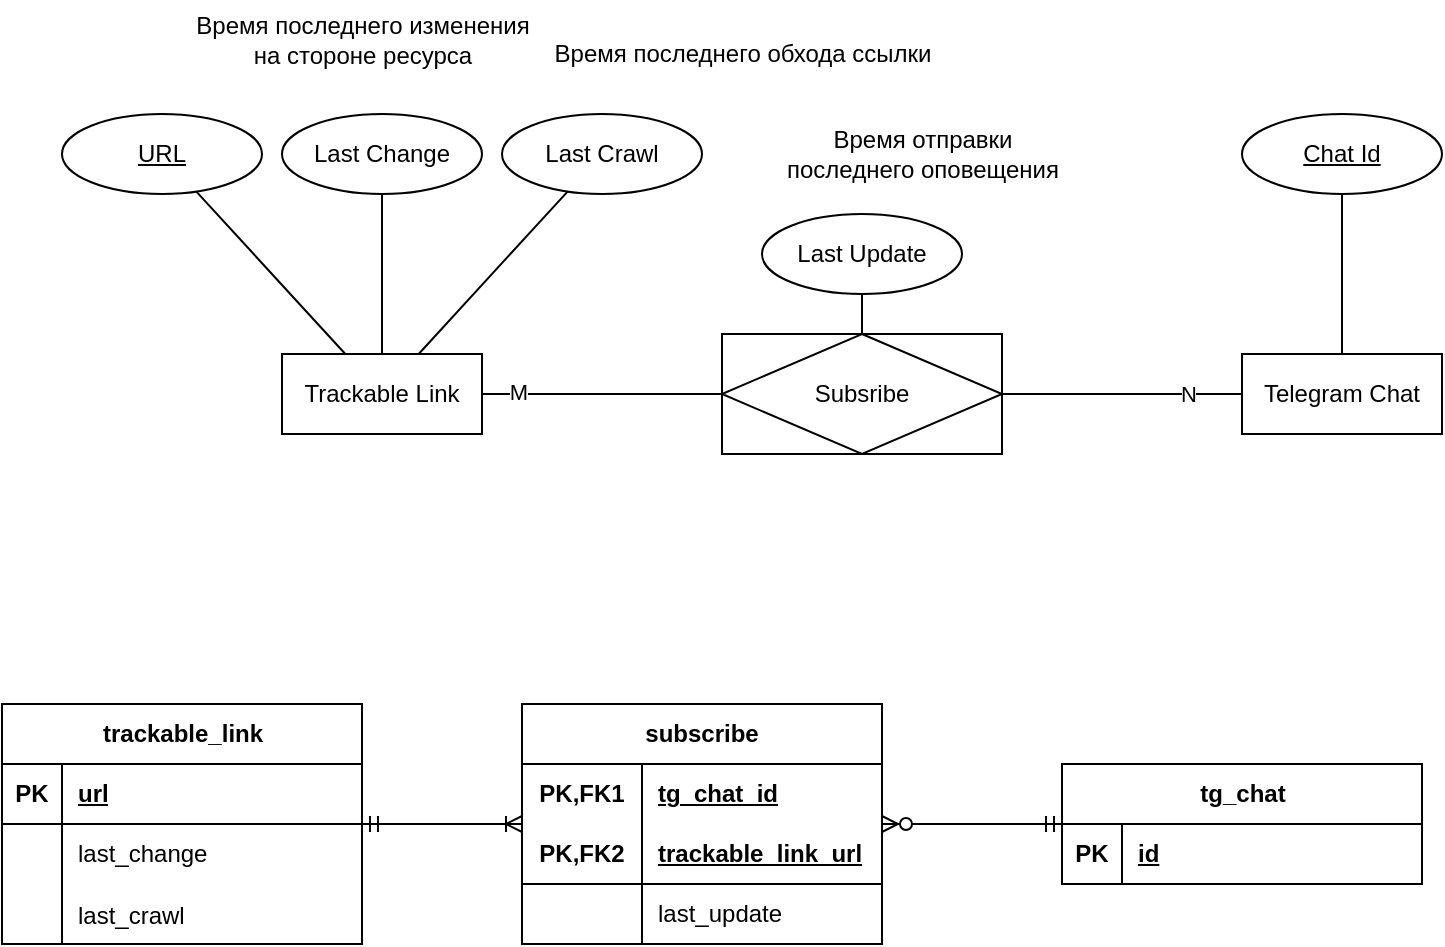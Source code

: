 <mxfile version="24.0.2" type="device">
  <diagram name="Страница — 1" id="XJs-6eg_Jc6ngkVLYer3">
    <mxGraphModel dx="1647" dy="848" grid="1" gridSize="10" guides="1" tooltips="1" connect="1" arrows="1" fold="1" page="1" pageScale="1" pageWidth="827" pageHeight="1169" math="0" shadow="0">
      <root>
        <mxCell id="0" />
        <mxCell id="1" parent="0" />
        <mxCell id="b1G6ZlxfaW0F-zb-xRLI-9" value="Subsribe" style="shape=associativeEntity;whiteSpace=wrap;html=1;align=center;" parent="1" vertex="1">
          <mxGeometry x="440" y="170" width="140" height="60" as="geometry" />
        </mxCell>
        <mxCell id="b1G6ZlxfaW0F-zb-xRLI-11" value="Last Change" style="ellipse;whiteSpace=wrap;html=1;align=center;" parent="1" vertex="1">
          <mxGeometry x="220" y="60" width="100" height="40" as="geometry" />
        </mxCell>
        <mxCell id="b1G6ZlxfaW0F-zb-xRLI-12" value="Trackable Link" style="whiteSpace=wrap;html=1;align=center;" parent="1" vertex="1">
          <mxGeometry x="220" y="180" width="100" height="40" as="geometry" />
        </mxCell>
        <mxCell id="b1G6ZlxfaW0F-zb-xRLI-13" value="Telegram Chat" style="whiteSpace=wrap;html=1;align=center;" parent="1" vertex="1">
          <mxGeometry x="700" y="180" width="100" height="40" as="geometry" />
        </mxCell>
        <mxCell id="b1G6ZlxfaW0F-zb-xRLI-14" value="Chat Id" style="ellipse;whiteSpace=wrap;html=1;align=center;fontStyle=4;" parent="1" vertex="1">
          <mxGeometry x="700" y="60" width="100" height="40" as="geometry" />
        </mxCell>
        <mxCell id="b1G6ZlxfaW0F-zb-xRLI-16" value="" style="endArrow=none;html=1;rounded=0;" parent="1" source="b1G6ZlxfaW0F-zb-xRLI-11" target="b1G6ZlxfaW0F-zb-xRLI-12" edge="1">
          <mxGeometry relative="1" as="geometry">
            <mxPoint x="260" y="340" as="sourcePoint" />
            <mxPoint x="420" y="340" as="targetPoint" />
          </mxGeometry>
        </mxCell>
        <mxCell id="b1G6ZlxfaW0F-zb-xRLI-17" value="" style="endArrow=none;html=1;rounded=0;" parent="1" source="b1G6ZlxfaW0F-zb-xRLI-12" target="b1G6ZlxfaW0F-zb-xRLI-9" edge="1">
          <mxGeometry relative="1" as="geometry">
            <mxPoint x="430" y="370" as="sourcePoint" />
            <mxPoint x="590" y="370" as="targetPoint" />
          </mxGeometry>
        </mxCell>
        <mxCell id="b1G6ZlxfaW0F-zb-xRLI-21" value="M" style="edgeLabel;html=1;align=center;verticalAlign=middle;resizable=0;points=[];" parent="b1G6ZlxfaW0F-zb-xRLI-17" vertex="1" connectable="0">
          <mxGeometry x="-0.703" y="1" relative="1" as="geometry">
            <mxPoint as="offset" />
          </mxGeometry>
        </mxCell>
        <mxCell id="b1G6ZlxfaW0F-zb-xRLI-18" value="" style="endArrow=none;html=1;rounded=0;" parent="1" source="b1G6ZlxfaW0F-zb-xRLI-9" target="b1G6ZlxfaW0F-zb-xRLI-13" edge="1">
          <mxGeometry relative="1" as="geometry">
            <mxPoint x="580" y="320" as="sourcePoint" />
            <mxPoint x="740" y="320" as="targetPoint" />
          </mxGeometry>
        </mxCell>
        <mxCell id="b1G6ZlxfaW0F-zb-xRLI-20" value="N" style="edgeLabel;html=1;align=center;verticalAlign=middle;resizable=0;points=[];" parent="b1G6ZlxfaW0F-zb-xRLI-18" vertex="1" connectable="0">
          <mxGeometry x="0.518" y="1" relative="1" as="geometry">
            <mxPoint x="2" y="1" as="offset" />
          </mxGeometry>
        </mxCell>
        <mxCell id="b1G6ZlxfaW0F-zb-xRLI-19" value="" style="endArrow=none;html=1;rounded=0;" parent="1" source="b1G6ZlxfaW0F-zb-xRLI-14" target="b1G6ZlxfaW0F-zb-xRLI-13" edge="1">
          <mxGeometry relative="1" as="geometry">
            <mxPoint x="740" y="400" as="sourcePoint" />
            <mxPoint x="900" y="400" as="targetPoint" />
          </mxGeometry>
        </mxCell>
        <mxCell id="b1G6ZlxfaW0F-zb-xRLI-22" value="Last Update" style="ellipse;whiteSpace=wrap;html=1;align=center;" parent="1" vertex="1">
          <mxGeometry x="460" y="110" width="100" height="40" as="geometry" />
        </mxCell>
        <mxCell id="b1G6ZlxfaW0F-zb-xRLI-23" value="" style="endArrow=none;html=1;rounded=0;" parent="1" source="b1G6ZlxfaW0F-zb-xRLI-22" target="b1G6ZlxfaW0F-zb-xRLI-9" edge="1">
          <mxGeometry relative="1" as="geometry">
            <mxPoint x="480" y="270" as="sourcePoint" />
            <mxPoint x="640" y="270" as="targetPoint" />
          </mxGeometry>
        </mxCell>
        <mxCell id="b1G6ZlxfaW0F-zb-xRLI-24" value="URL" style="ellipse;whiteSpace=wrap;html=1;align=center;fontStyle=4;" parent="1" vertex="1">
          <mxGeometry x="110" y="60" width="100" height="40" as="geometry" />
        </mxCell>
        <mxCell id="b1G6ZlxfaW0F-zb-xRLI-25" value="" style="endArrow=none;html=1;rounded=0;" parent="1" source="b1G6ZlxfaW0F-zb-xRLI-24" target="b1G6ZlxfaW0F-zb-xRLI-12" edge="1">
          <mxGeometry relative="1" as="geometry">
            <mxPoint x="130" y="290" as="sourcePoint" />
            <mxPoint x="290" y="290" as="targetPoint" />
          </mxGeometry>
        </mxCell>
        <mxCell id="b1G6ZlxfaW0F-zb-xRLI-26" value="tg_chat" style="shape=table;startSize=30;container=1;collapsible=1;childLayout=tableLayout;fixedRows=1;rowLines=0;fontStyle=1;align=center;resizeLast=1;html=1;" parent="1" vertex="1">
          <mxGeometry x="610" y="385" width="180" height="60" as="geometry" />
        </mxCell>
        <mxCell id="b1G6ZlxfaW0F-zb-xRLI-27" value="" style="shape=tableRow;horizontal=0;startSize=0;swimlaneHead=0;swimlaneBody=0;fillColor=none;collapsible=0;dropTarget=0;points=[[0,0.5],[1,0.5]];portConstraint=eastwest;top=0;left=0;right=0;bottom=1;" parent="b1G6ZlxfaW0F-zb-xRLI-26" vertex="1">
          <mxGeometry y="30" width="180" height="30" as="geometry" />
        </mxCell>
        <mxCell id="b1G6ZlxfaW0F-zb-xRLI-28" value="PK" style="shape=partialRectangle;connectable=0;fillColor=none;top=0;left=0;bottom=0;right=0;fontStyle=1;overflow=hidden;whiteSpace=wrap;html=1;" parent="b1G6ZlxfaW0F-zb-xRLI-27" vertex="1">
          <mxGeometry width="30" height="30" as="geometry">
            <mxRectangle width="30" height="30" as="alternateBounds" />
          </mxGeometry>
        </mxCell>
        <mxCell id="b1G6ZlxfaW0F-zb-xRLI-29" value="id" style="shape=partialRectangle;connectable=0;fillColor=none;top=0;left=0;bottom=0;right=0;align=left;spacingLeft=6;fontStyle=5;overflow=hidden;whiteSpace=wrap;html=1;" parent="b1G6ZlxfaW0F-zb-xRLI-27" vertex="1">
          <mxGeometry x="30" width="150" height="30" as="geometry">
            <mxRectangle width="150" height="30" as="alternateBounds" />
          </mxGeometry>
        </mxCell>
        <mxCell id="b1G6ZlxfaW0F-zb-xRLI-42" value="trackable_link" style="shape=table;startSize=30;container=1;collapsible=1;childLayout=tableLayout;fixedRows=1;rowLines=0;fontStyle=1;align=center;resizeLast=1;html=1;" parent="1" vertex="1">
          <mxGeometry x="80" y="355" width="180" height="120" as="geometry" />
        </mxCell>
        <mxCell id="b1G6ZlxfaW0F-zb-xRLI-43" value="" style="shape=tableRow;horizontal=0;startSize=0;swimlaneHead=0;swimlaneBody=0;fillColor=none;collapsible=0;dropTarget=0;points=[[0,0.5],[1,0.5]];portConstraint=eastwest;top=0;left=0;right=0;bottom=1;" parent="b1G6ZlxfaW0F-zb-xRLI-42" vertex="1">
          <mxGeometry y="30" width="180" height="30" as="geometry" />
        </mxCell>
        <mxCell id="b1G6ZlxfaW0F-zb-xRLI-44" value="PK" style="shape=partialRectangle;connectable=0;fillColor=none;top=0;left=0;bottom=0;right=0;fontStyle=1;overflow=hidden;whiteSpace=wrap;html=1;" parent="b1G6ZlxfaW0F-zb-xRLI-43" vertex="1">
          <mxGeometry width="30" height="30" as="geometry">
            <mxRectangle width="30" height="30" as="alternateBounds" />
          </mxGeometry>
        </mxCell>
        <mxCell id="b1G6ZlxfaW0F-zb-xRLI-45" value="url" style="shape=partialRectangle;connectable=0;fillColor=none;top=0;left=0;bottom=0;right=0;align=left;spacingLeft=6;fontStyle=5;overflow=hidden;whiteSpace=wrap;html=1;" parent="b1G6ZlxfaW0F-zb-xRLI-43" vertex="1">
          <mxGeometry x="30" width="150" height="30" as="geometry">
            <mxRectangle width="150" height="30" as="alternateBounds" />
          </mxGeometry>
        </mxCell>
        <mxCell id="b1G6ZlxfaW0F-zb-xRLI-46" value="" style="shape=tableRow;horizontal=0;startSize=0;swimlaneHead=0;swimlaneBody=0;fillColor=none;collapsible=0;dropTarget=0;points=[[0,0.5],[1,0.5]];portConstraint=eastwest;top=0;left=0;right=0;bottom=0;" parent="b1G6ZlxfaW0F-zb-xRLI-42" vertex="1">
          <mxGeometry y="60" width="180" height="30" as="geometry" />
        </mxCell>
        <mxCell id="b1G6ZlxfaW0F-zb-xRLI-47" value="" style="shape=partialRectangle;connectable=0;fillColor=none;top=0;left=0;bottom=0;right=0;editable=1;overflow=hidden;whiteSpace=wrap;html=1;" parent="b1G6ZlxfaW0F-zb-xRLI-46" vertex="1">
          <mxGeometry width="30" height="30" as="geometry">
            <mxRectangle width="30" height="30" as="alternateBounds" />
          </mxGeometry>
        </mxCell>
        <mxCell id="b1G6ZlxfaW0F-zb-xRLI-48" value="last_change" style="shape=partialRectangle;connectable=0;fillColor=none;top=0;left=0;bottom=0;right=0;align=left;spacingLeft=6;overflow=hidden;whiteSpace=wrap;html=1;" parent="b1G6ZlxfaW0F-zb-xRLI-46" vertex="1">
          <mxGeometry x="30" width="150" height="30" as="geometry">
            <mxRectangle width="150" height="30" as="alternateBounds" />
          </mxGeometry>
        </mxCell>
        <mxCell id="v6ymejaS9993aOVrlkUt-8" value="" style="shape=tableRow;horizontal=0;startSize=0;swimlaneHead=0;swimlaneBody=0;fillColor=none;collapsible=0;dropTarget=0;points=[[0,0.5],[1,0.5]];portConstraint=eastwest;top=0;left=0;right=0;bottom=0;" vertex="1" parent="b1G6ZlxfaW0F-zb-xRLI-42">
          <mxGeometry y="90" width="180" height="30" as="geometry" />
        </mxCell>
        <mxCell id="v6ymejaS9993aOVrlkUt-9" value="" style="shape=partialRectangle;connectable=0;fillColor=none;top=0;left=0;bottom=0;right=0;editable=1;overflow=hidden;" vertex="1" parent="v6ymejaS9993aOVrlkUt-8">
          <mxGeometry width="30" height="30" as="geometry">
            <mxRectangle width="30" height="30" as="alternateBounds" />
          </mxGeometry>
        </mxCell>
        <mxCell id="v6ymejaS9993aOVrlkUt-10" value="last_crawl" style="shape=partialRectangle;connectable=0;fillColor=none;top=0;left=0;bottom=0;right=0;align=left;spacingLeft=6;overflow=hidden;" vertex="1" parent="v6ymejaS9993aOVrlkUt-8">
          <mxGeometry x="30" width="150" height="30" as="geometry">
            <mxRectangle width="150" height="30" as="alternateBounds" />
          </mxGeometry>
        </mxCell>
        <mxCell id="b1G6ZlxfaW0F-zb-xRLI-55" value="subscribe" style="shape=table;startSize=30;container=1;collapsible=1;childLayout=tableLayout;fixedRows=1;rowLines=0;fontStyle=1;align=center;resizeLast=1;html=1;whiteSpace=wrap;" parent="1" vertex="1">
          <mxGeometry x="340" y="355" width="180" height="120" as="geometry" />
        </mxCell>
        <mxCell id="b1G6ZlxfaW0F-zb-xRLI-56" value="" style="shape=tableRow;horizontal=0;startSize=0;swimlaneHead=0;swimlaneBody=0;fillColor=none;collapsible=0;dropTarget=0;points=[[0,0.5],[1,0.5]];portConstraint=eastwest;top=0;left=0;right=0;bottom=0;html=1;" parent="b1G6ZlxfaW0F-zb-xRLI-55" vertex="1">
          <mxGeometry y="30" width="180" height="30" as="geometry" />
        </mxCell>
        <mxCell id="b1G6ZlxfaW0F-zb-xRLI-57" value="PK,FK1" style="shape=partialRectangle;connectable=0;fillColor=none;top=0;left=0;bottom=0;right=0;fontStyle=1;overflow=hidden;html=1;whiteSpace=wrap;" parent="b1G6ZlxfaW0F-zb-xRLI-56" vertex="1">
          <mxGeometry width="60" height="30" as="geometry">
            <mxRectangle width="60" height="30" as="alternateBounds" />
          </mxGeometry>
        </mxCell>
        <mxCell id="b1G6ZlxfaW0F-zb-xRLI-58" value="tg_chat_id" style="shape=partialRectangle;connectable=0;fillColor=none;top=0;left=0;bottom=0;right=0;align=left;spacingLeft=6;fontStyle=5;overflow=hidden;html=1;whiteSpace=wrap;" parent="b1G6ZlxfaW0F-zb-xRLI-56" vertex="1">
          <mxGeometry x="60" width="120" height="30" as="geometry">
            <mxRectangle width="120" height="30" as="alternateBounds" />
          </mxGeometry>
        </mxCell>
        <mxCell id="b1G6ZlxfaW0F-zb-xRLI-59" value="" style="shape=tableRow;horizontal=0;startSize=0;swimlaneHead=0;swimlaneBody=0;fillColor=none;collapsible=0;dropTarget=0;points=[[0,0.5],[1,0.5]];portConstraint=eastwest;top=0;left=0;right=0;bottom=1;html=1;" parent="b1G6ZlxfaW0F-zb-xRLI-55" vertex="1">
          <mxGeometry y="60" width="180" height="30" as="geometry" />
        </mxCell>
        <mxCell id="b1G6ZlxfaW0F-zb-xRLI-60" value="PK,FK2" style="shape=partialRectangle;connectable=0;fillColor=none;top=0;left=0;bottom=0;right=0;fontStyle=1;overflow=hidden;html=1;whiteSpace=wrap;" parent="b1G6ZlxfaW0F-zb-xRLI-59" vertex="1">
          <mxGeometry width="60" height="30" as="geometry">
            <mxRectangle width="60" height="30" as="alternateBounds" />
          </mxGeometry>
        </mxCell>
        <mxCell id="b1G6ZlxfaW0F-zb-xRLI-61" value="trackable_link_url" style="shape=partialRectangle;connectable=0;fillColor=none;top=0;left=0;bottom=0;right=0;align=left;spacingLeft=6;fontStyle=5;overflow=hidden;html=1;whiteSpace=wrap;" parent="b1G6ZlxfaW0F-zb-xRLI-59" vertex="1">
          <mxGeometry x="60" width="120" height="30" as="geometry">
            <mxRectangle width="120" height="30" as="alternateBounds" />
          </mxGeometry>
        </mxCell>
        <mxCell id="b1G6ZlxfaW0F-zb-xRLI-62" value="" style="shape=tableRow;horizontal=0;startSize=0;swimlaneHead=0;swimlaneBody=0;fillColor=none;collapsible=0;dropTarget=0;points=[[0,0.5],[1,0.5]];portConstraint=eastwest;top=0;left=0;right=0;bottom=0;html=1;" parent="b1G6ZlxfaW0F-zb-xRLI-55" vertex="1">
          <mxGeometry y="90" width="180" height="30" as="geometry" />
        </mxCell>
        <mxCell id="b1G6ZlxfaW0F-zb-xRLI-63" value="" style="shape=partialRectangle;connectable=0;fillColor=none;top=0;left=0;bottom=0;right=0;editable=1;overflow=hidden;html=1;whiteSpace=wrap;" parent="b1G6ZlxfaW0F-zb-xRLI-62" vertex="1">
          <mxGeometry width="60" height="30" as="geometry">
            <mxRectangle width="60" height="30" as="alternateBounds" />
          </mxGeometry>
        </mxCell>
        <mxCell id="b1G6ZlxfaW0F-zb-xRLI-64" value="last_update" style="shape=partialRectangle;connectable=0;fillColor=none;top=0;left=0;bottom=0;right=0;align=left;spacingLeft=6;overflow=hidden;html=1;whiteSpace=wrap;" parent="b1G6ZlxfaW0F-zb-xRLI-62" vertex="1">
          <mxGeometry x="60" width="120" height="30" as="geometry">
            <mxRectangle width="120" height="30" as="alternateBounds" />
          </mxGeometry>
        </mxCell>
        <mxCell id="b1G6ZlxfaW0F-zb-xRLI-68" value="" style="edgeStyle=entityRelationEdgeStyle;fontSize=12;html=1;endArrow=ERzeroToMany;startArrow=ERmandOne;rounded=0;" parent="1" source="b1G6ZlxfaW0F-zb-xRLI-26" target="b1G6ZlxfaW0F-zb-xRLI-55" edge="1">
          <mxGeometry width="100" height="100" relative="1" as="geometry">
            <mxPoint x="550" y="620" as="sourcePoint" />
            <mxPoint x="650" y="520" as="targetPoint" />
          </mxGeometry>
        </mxCell>
        <mxCell id="b1G6ZlxfaW0F-zb-xRLI-70" value="" style="edgeStyle=entityRelationEdgeStyle;fontSize=12;html=1;endArrow=ERoneToMany;startArrow=ERmandOne;rounded=0;" parent="1" source="b1G6ZlxfaW0F-zb-xRLI-42" target="b1G6ZlxfaW0F-zb-xRLI-55" edge="1">
          <mxGeometry width="100" height="100" relative="1" as="geometry">
            <mxPoint x="240" y="660" as="sourcePoint" />
            <mxPoint x="340" y="560" as="targetPoint" />
          </mxGeometry>
        </mxCell>
        <mxCell id="v6ymejaS9993aOVrlkUt-1" value="Last Crawl" style="ellipse;whiteSpace=wrap;html=1;align=center;" vertex="1" parent="1">
          <mxGeometry x="330" y="60" width="100" height="40" as="geometry" />
        </mxCell>
        <mxCell id="v6ymejaS9993aOVrlkUt-2" value="" style="endArrow=none;html=1;rounded=0;" edge="1" parent="1" source="b1G6ZlxfaW0F-zb-xRLI-12" target="v6ymejaS9993aOVrlkUt-1">
          <mxGeometry width="50" height="50" relative="1" as="geometry">
            <mxPoint x="280" y="330" as="sourcePoint" />
            <mxPoint x="330" y="280" as="targetPoint" />
          </mxGeometry>
        </mxCell>
        <mxCell id="v6ymejaS9993aOVrlkUt-4" value="Время последнего изменения&lt;div&gt;на стороне ресурса&lt;/div&gt;" style="text;html=1;align=center;verticalAlign=middle;resizable=0;points=[];autosize=1;strokeColor=none;fillColor=none;" vertex="1" parent="1">
          <mxGeometry x="165" y="3" width="190" height="40" as="geometry" />
        </mxCell>
        <mxCell id="v6ymejaS9993aOVrlkUt-5" value="Время последнего обхода ссылки" style="text;html=1;align=center;verticalAlign=middle;resizable=0;points=[];autosize=1;strokeColor=none;fillColor=none;" vertex="1" parent="1">
          <mxGeometry x="345" y="15" width="210" height="30" as="geometry" />
        </mxCell>
        <mxCell id="v6ymejaS9993aOVrlkUt-7" value="Время отправки&lt;div&gt;последнего оповещения&lt;/div&gt;" style="text;html=1;align=center;verticalAlign=middle;resizable=0;points=[];autosize=1;strokeColor=none;fillColor=none;" vertex="1" parent="1">
          <mxGeometry x="460" y="60" width="160" height="40" as="geometry" />
        </mxCell>
      </root>
    </mxGraphModel>
  </diagram>
</mxfile>
